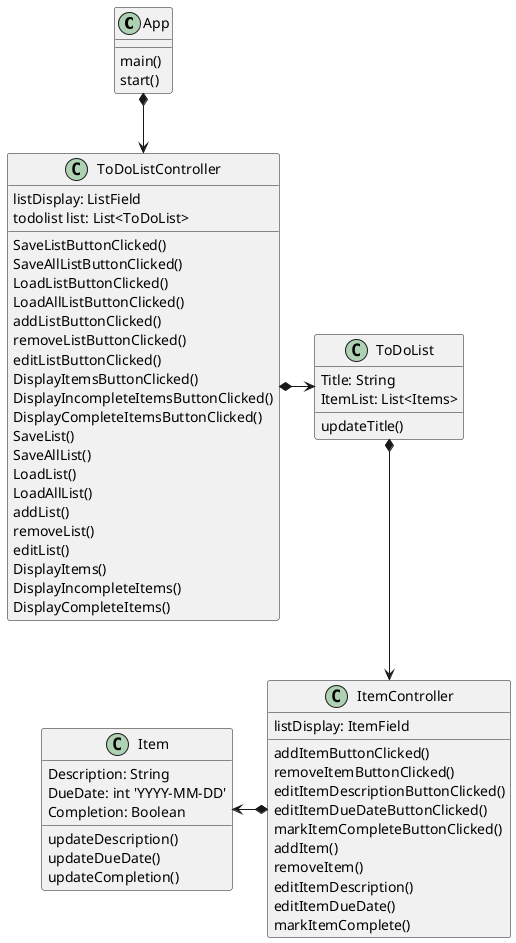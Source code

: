 @startuml
'https://plantuml.com/class-diagram

class App{
    main()
    start()
}

class ToDoListController{
    listDisplay: ListField
    todolist list: List<ToDoList>

    SaveListButtonClicked()
    SaveAllListButtonClicked()
    LoadListButtonClicked()
    LoadAllListButtonClicked()
    addListButtonClicked()
    removeListButtonClicked()
    editListButtonClicked()
    DisplayItemsButtonClicked()
    DisplayIncompleteItemsButtonClicked()
    DisplayCompleteItemsButtonClicked()
    SaveList()
    SaveAllList()
    LoadList()
    LoadAllList()
    addList()
    removeList()
    editList()
    DisplayItems()
    DisplayIncompleteItems()
    DisplayCompleteItems()
}

class ItemController{
    listDisplay: ItemField
    addItemButtonClicked()
    removeItemButtonClicked()
    editItemDescriptionButtonClicked()
    editItemDueDateButtonClicked()
    markItemCompleteButtonClicked()
    addItem()
    removeItem()
    editItemDescription()
    editItemDueDate()
    markItemComplete()
}

class ToDoList{
    Title: String
    ItemList: List<Items>
    updateTitle()
}

class Item{
    Description: String
    DueDate: int 'YYYY-MM-DD'
    Completion: Boolean
    updateDescription()
    updateDueDate()
    updateCompletion()
}

Item <-* ItemController
ToDoListController *-> ToDoList
App *--> ToDoListController
ToDoList *--> ItemController

@enduml